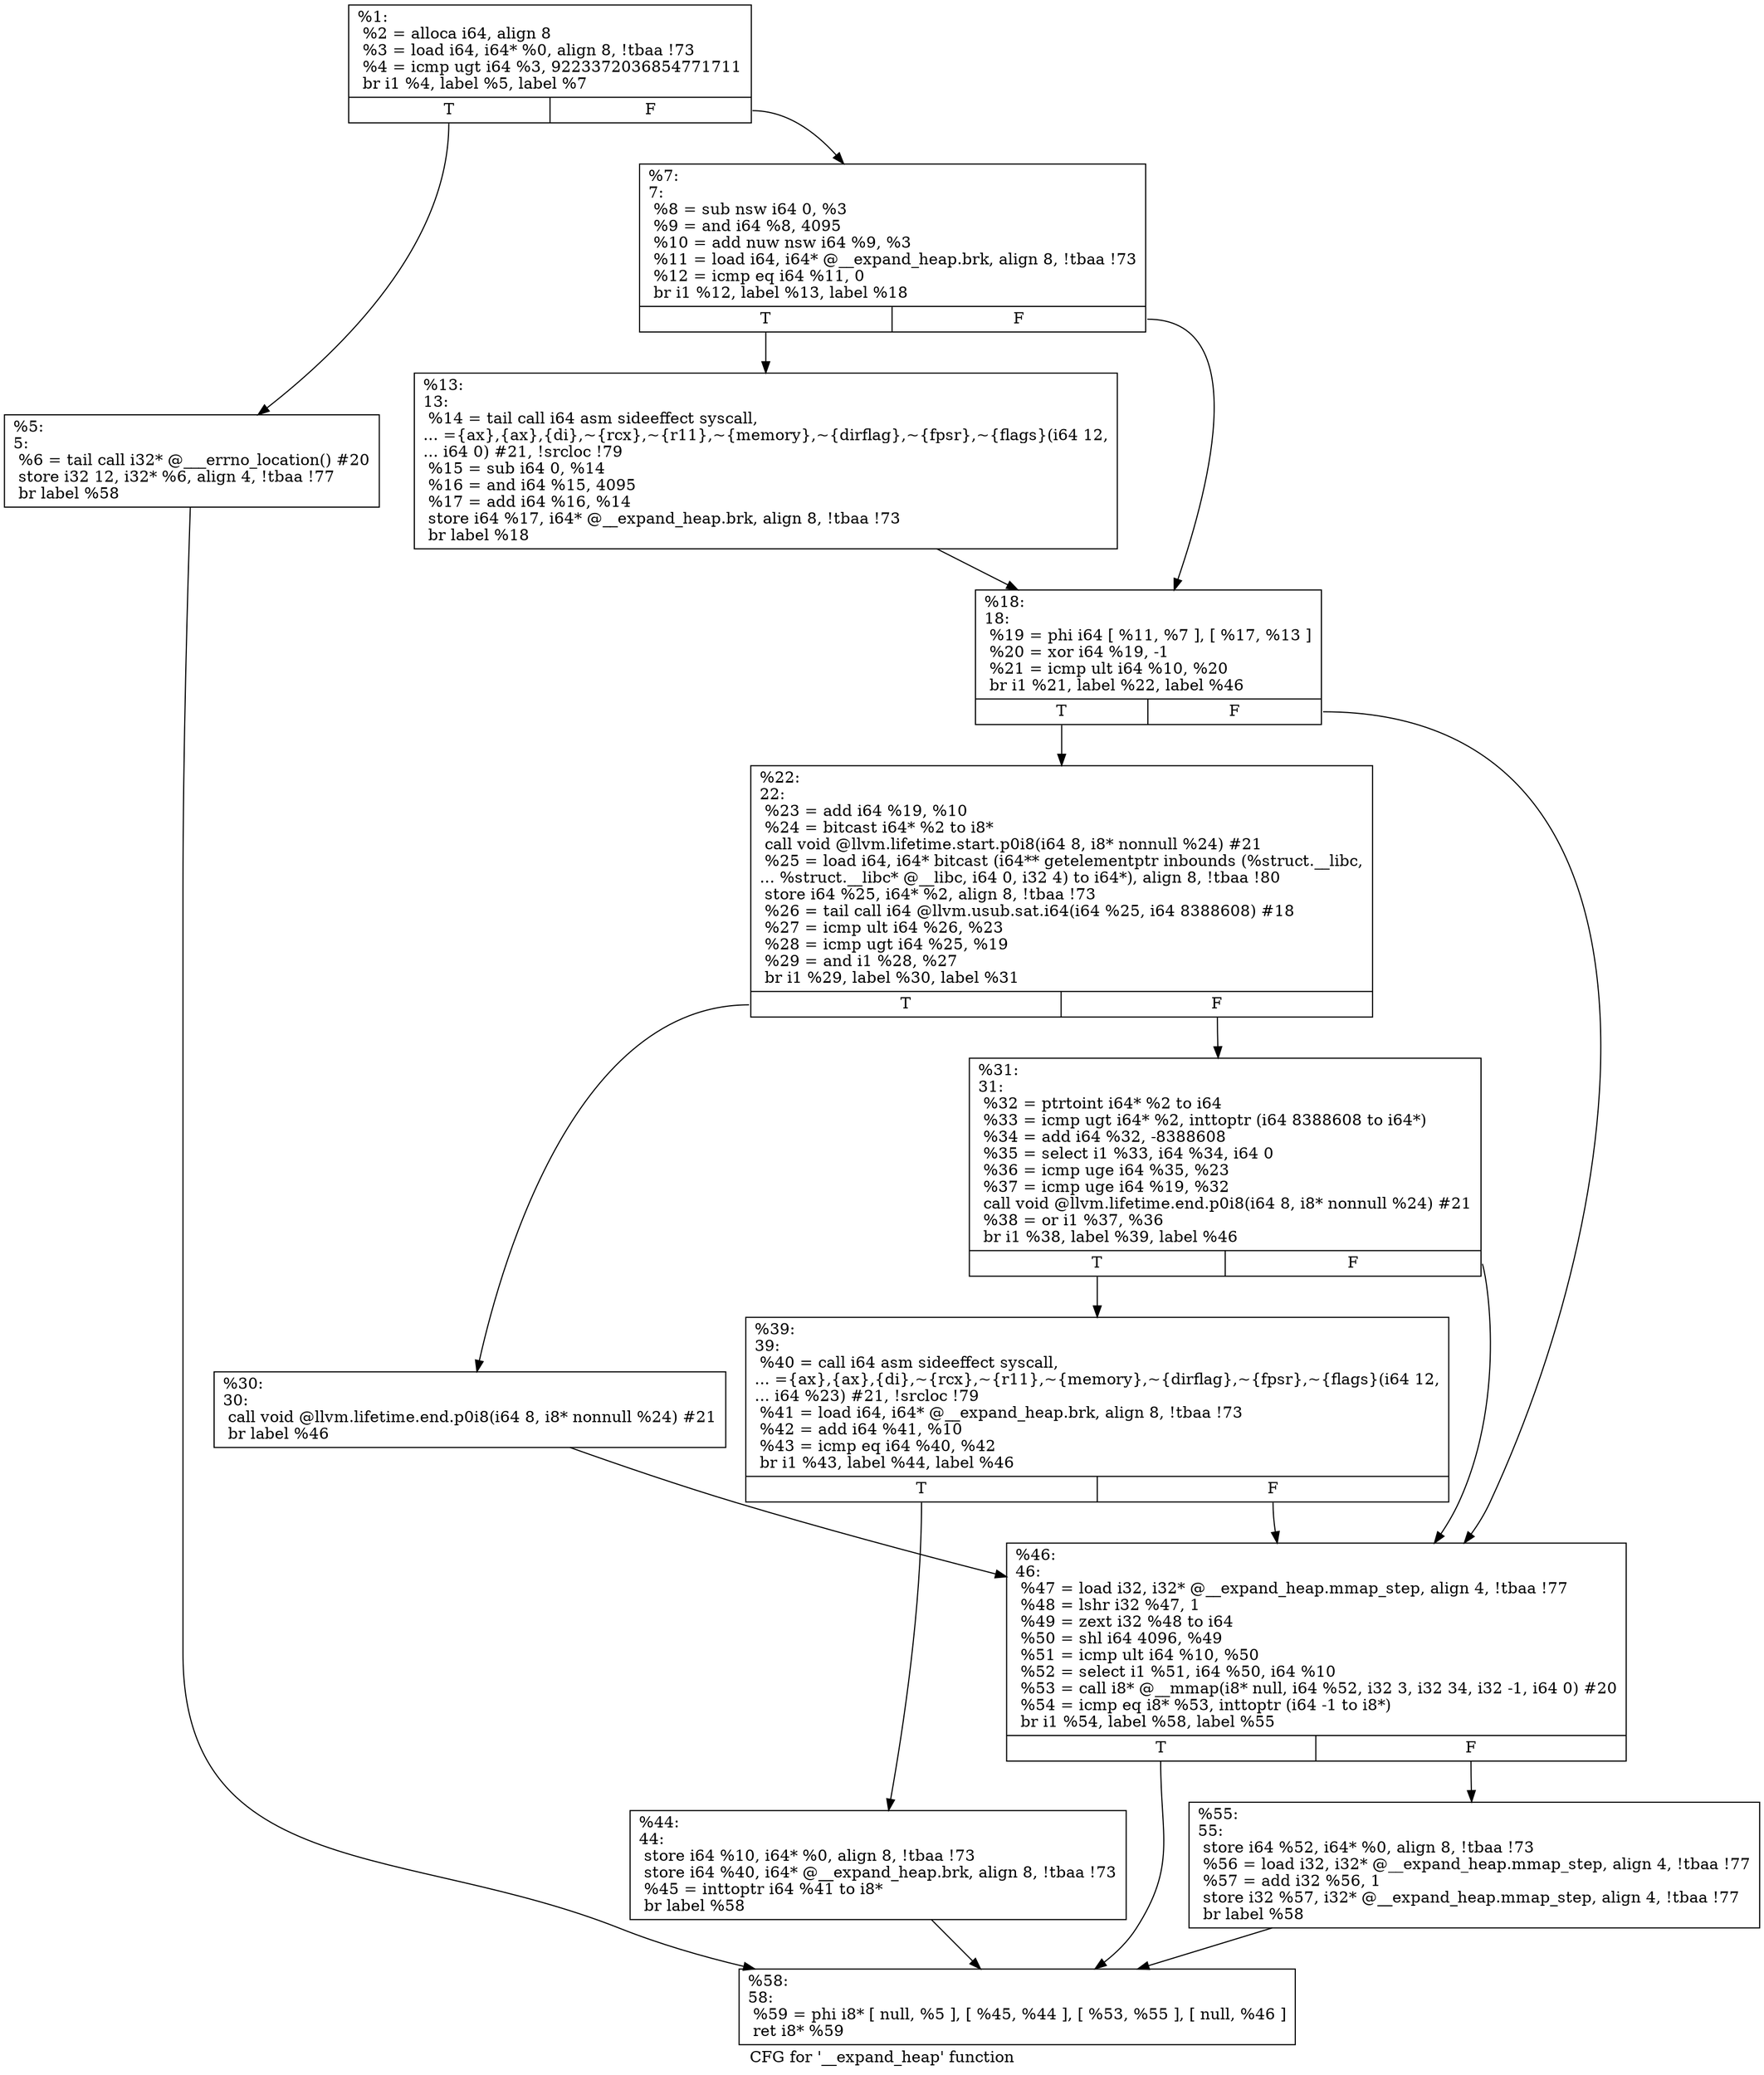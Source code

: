 digraph "CFG for '__expand_heap' function" {
	label="CFG for '__expand_heap' function";

	Node0x235f1d0 [shape=record,label="{%1:\l  %2 = alloca i64, align 8\l  %3 = load i64, i64* %0, align 8, !tbaa !73\l  %4 = icmp ugt i64 %3, 9223372036854771711\l  br i1 %4, label %5, label %7\l|{<s0>T|<s1>F}}"];
	Node0x235f1d0:s0 -> Node0x235f290;
	Node0x235f1d0:s1 -> Node0x235f2e0;
	Node0x235f290 [shape=record,label="{%5:\l5:                                                \l  %6 = tail call i32* @___errno_location() #20\l  store i32 12, i32* %6, align 4, !tbaa !77\l  br label %58\l}"];
	Node0x235f290 -> Node0x235f600;
	Node0x235f2e0 [shape=record,label="{%7:\l7:                                                \l  %8 = sub nsw i64 0, %3\l  %9 = and i64 %8, 4095\l  %10 = add nuw nsw i64 %9, %3\l  %11 = load i64, i64* @__expand_heap.brk, align 8, !tbaa !73\l  %12 = icmp eq i64 %11, 0\l  br i1 %12, label %13, label %18\l|{<s0>T|<s1>F}}"];
	Node0x235f2e0:s0 -> Node0x235f330;
	Node0x235f2e0:s1 -> Node0x235f380;
	Node0x235f330 [shape=record,label="{%13:\l13:                                               \l  %14 = tail call i64 asm sideeffect syscall,\l... =\{ax\},\{ax\},\{di\},~\{rcx\},~\{r11\},~\{memory\},~\{dirflag\},~\{fpsr\},~\{flags\}(i64 12,\l... i64 0) #21, !srcloc !79\l  %15 = sub i64 0, %14\l  %16 = and i64 %15, 4095\l  %17 = add i64 %16, %14\l  store i64 %17, i64* @__expand_heap.brk, align 8, !tbaa !73\l  br label %18\l}"];
	Node0x235f330 -> Node0x235f380;
	Node0x235f380 [shape=record,label="{%18:\l18:                                               \l  %19 = phi i64 [ %11, %7 ], [ %17, %13 ]\l  %20 = xor i64 %19, -1\l  %21 = icmp ult i64 %10, %20\l  br i1 %21, label %22, label %46\l|{<s0>T|<s1>F}}"];
	Node0x235f380:s0 -> Node0x235f3d0;
	Node0x235f380:s1 -> Node0x235f560;
	Node0x235f3d0 [shape=record,label="{%22:\l22:                                               \l  %23 = add i64 %19, %10\l  %24 = bitcast i64* %2 to i8*\l  call void @llvm.lifetime.start.p0i8(i64 8, i8* nonnull %24) #21\l  %25 = load i64, i64* bitcast (i64** getelementptr inbounds (%struct.__libc,\l... %struct.__libc* @__libc, i64 0, i32 4) to i64*), align 8, !tbaa !80\l  store i64 %25, i64* %2, align 8, !tbaa !73\l  %26 = tail call i64 @llvm.usub.sat.i64(i64 %25, i64 8388608) #18\l  %27 = icmp ult i64 %26, %23\l  %28 = icmp ugt i64 %25, %19\l  %29 = and i1 %28, %27\l  br i1 %29, label %30, label %31\l|{<s0>T|<s1>F}}"];
	Node0x235f3d0:s0 -> Node0x235f420;
	Node0x235f3d0:s1 -> Node0x235f470;
	Node0x235f420 [shape=record,label="{%30:\l30:                                               \l  call void @llvm.lifetime.end.p0i8(i64 8, i8* nonnull %24) #21\l  br label %46\l}"];
	Node0x235f420 -> Node0x235f560;
	Node0x235f470 [shape=record,label="{%31:\l31:                                               \l  %32 = ptrtoint i64* %2 to i64\l  %33 = icmp ugt i64* %2, inttoptr (i64 8388608 to i64*)\l  %34 = add i64 %32, -8388608\l  %35 = select i1 %33, i64 %34, i64 0\l  %36 = icmp uge i64 %35, %23\l  %37 = icmp uge i64 %19, %32\l  call void @llvm.lifetime.end.p0i8(i64 8, i8* nonnull %24) #21\l  %38 = or i1 %37, %36\l  br i1 %38, label %39, label %46\l|{<s0>T|<s1>F}}"];
	Node0x235f470:s0 -> Node0x235f4c0;
	Node0x235f470:s1 -> Node0x235f560;
	Node0x235f4c0 [shape=record,label="{%39:\l39:                                               \l  %40 = call i64 asm sideeffect syscall,\l... =\{ax\},\{ax\},\{di\},~\{rcx\},~\{r11\},~\{memory\},~\{dirflag\},~\{fpsr\},~\{flags\}(i64 12,\l... i64 %23) #21, !srcloc !79\l  %41 = load i64, i64* @__expand_heap.brk, align 8, !tbaa !73\l  %42 = add i64 %41, %10\l  %43 = icmp eq i64 %40, %42\l  br i1 %43, label %44, label %46\l|{<s0>T|<s1>F}}"];
	Node0x235f4c0:s0 -> Node0x235f510;
	Node0x235f4c0:s1 -> Node0x235f560;
	Node0x235f510 [shape=record,label="{%44:\l44:                                               \l  store i64 %10, i64* %0, align 8, !tbaa !73\l  store i64 %40, i64* @__expand_heap.brk, align 8, !tbaa !73\l  %45 = inttoptr i64 %41 to i8*\l  br label %58\l}"];
	Node0x235f510 -> Node0x235f600;
	Node0x235f560 [shape=record,label="{%46:\l46:                                               \l  %47 = load i32, i32* @__expand_heap.mmap_step, align 4, !tbaa !77\l  %48 = lshr i32 %47, 1\l  %49 = zext i32 %48 to i64\l  %50 = shl i64 4096, %49\l  %51 = icmp ult i64 %10, %50\l  %52 = select i1 %51, i64 %50, i64 %10\l  %53 = call i8* @__mmap(i8* null, i64 %52, i32 3, i32 34, i32 -1, i64 0) #20\l  %54 = icmp eq i8* %53, inttoptr (i64 -1 to i8*)\l  br i1 %54, label %58, label %55\l|{<s0>T|<s1>F}}"];
	Node0x235f560:s0 -> Node0x235f600;
	Node0x235f560:s1 -> Node0x235f5b0;
	Node0x235f5b0 [shape=record,label="{%55:\l55:                                               \l  store i64 %52, i64* %0, align 8, !tbaa !73\l  %56 = load i32, i32* @__expand_heap.mmap_step, align 4, !tbaa !77\l  %57 = add i32 %56, 1\l  store i32 %57, i32* @__expand_heap.mmap_step, align 4, !tbaa !77\l  br label %58\l}"];
	Node0x235f5b0 -> Node0x235f600;
	Node0x235f600 [shape=record,label="{%58:\l58:                                               \l  %59 = phi i8* [ null, %5 ], [ %45, %44 ], [ %53, %55 ], [ null, %46 ]\l  ret i8* %59\l}"];
}
